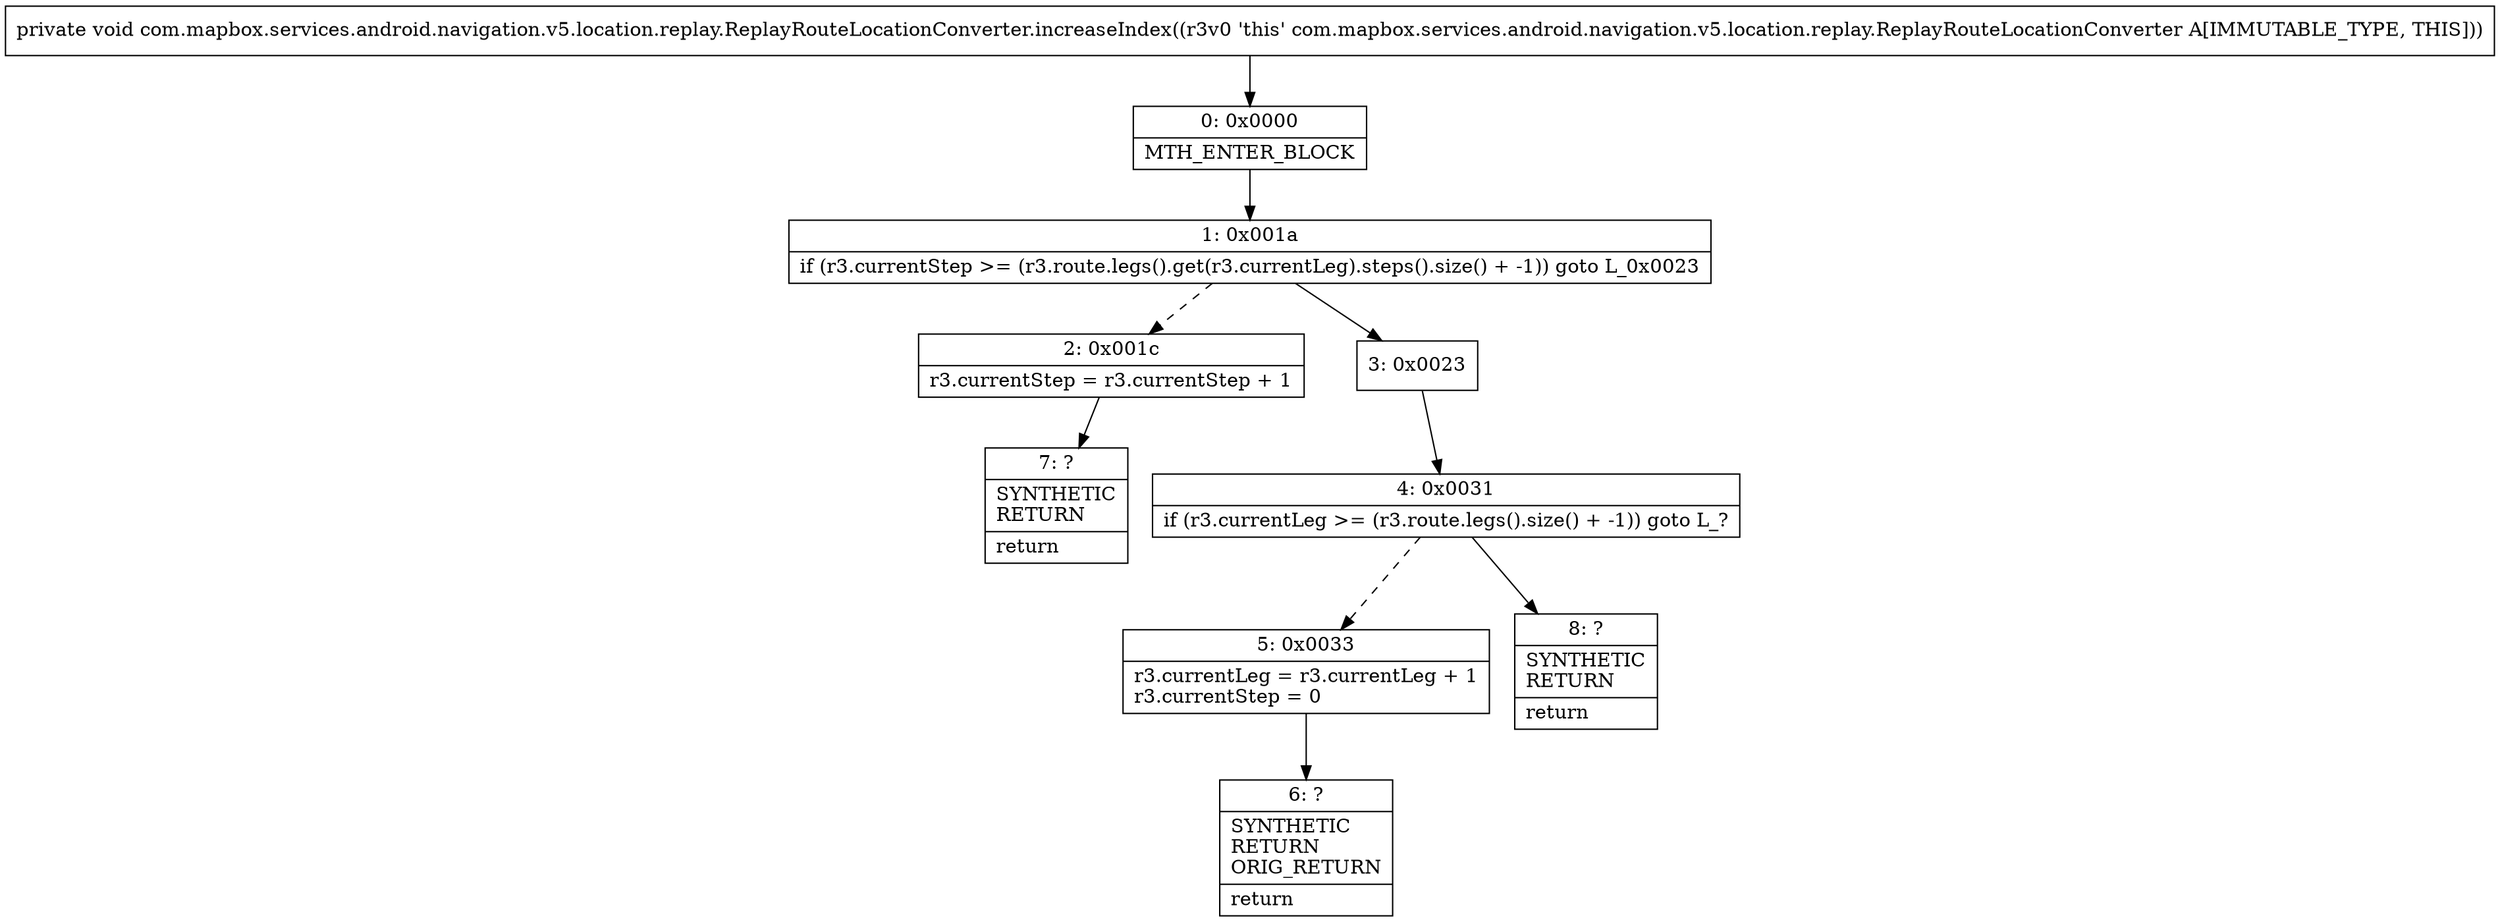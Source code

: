 digraph "CFG forcom.mapbox.services.android.navigation.v5.location.replay.ReplayRouteLocationConverter.increaseIndex()V" {
Node_0 [shape=record,label="{0\:\ 0x0000|MTH_ENTER_BLOCK\l}"];
Node_1 [shape=record,label="{1\:\ 0x001a|if (r3.currentStep \>= (r3.route.legs().get(r3.currentLeg).steps().size() + \-1)) goto L_0x0023\l}"];
Node_2 [shape=record,label="{2\:\ 0x001c|r3.currentStep = r3.currentStep + 1\l}"];
Node_3 [shape=record,label="{3\:\ 0x0023}"];
Node_4 [shape=record,label="{4\:\ 0x0031|if (r3.currentLeg \>= (r3.route.legs().size() + \-1)) goto L_?\l}"];
Node_5 [shape=record,label="{5\:\ 0x0033|r3.currentLeg = r3.currentLeg + 1\lr3.currentStep = 0\l}"];
Node_6 [shape=record,label="{6\:\ ?|SYNTHETIC\lRETURN\lORIG_RETURN\l|return\l}"];
Node_7 [shape=record,label="{7\:\ ?|SYNTHETIC\lRETURN\l|return\l}"];
Node_8 [shape=record,label="{8\:\ ?|SYNTHETIC\lRETURN\l|return\l}"];
MethodNode[shape=record,label="{private void com.mapbox.services.android.navigation.v5.location.replay.ReplayRouteLocationConverter.increaseIndex((r3v0 'this' com.mapbox.services.android.navigation.v5.location.replay.ReplayRouteLocationConverter A[IMMUTABLE_TYPE, THIS])) }"];
MethodNode -> Node_0;
Node_0 -> Node_1;
Node_1 -> Node_2[style=dashed];
Node_1 -> Node_3;
Node_2 -> Node_7;
Node_3 -> Node_4;
Node_4 -> Node_5[style=dashed];
Node_4 -> Node_8;
Node_5 -> Node_6;
}

